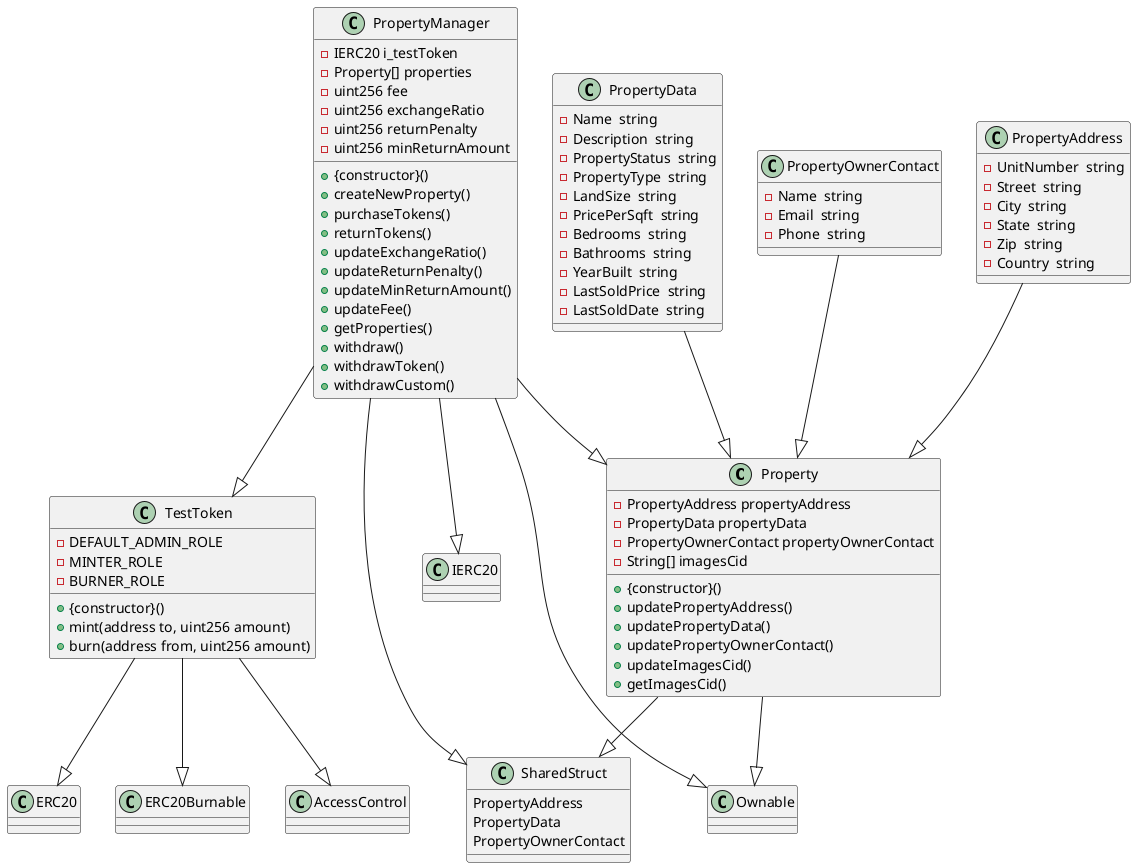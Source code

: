 @startuml

class Property {
    - PropertyAddress propertyAddress
    - PropertyData propertyData
    - PropertyOwnerContact propertyOwnerContact
    - String[] imagesCid
    + {constructor}()
    + updatePropertyAddress()
    + updatePropertyData()
    + updatePropertyOwnerContact()
    + updateImagesCid()
    + getImagesCid()
}

class PropertyManager {
    - IERC20 i_testToken
    - Property[] properties
    - uint256 fee
    - uint256 exchangeRatio
    - uint256 returnPenalty
    - uint256 minReturnAmount
    + {constructor}()
    + createNewProperty()
    + purchaseTokens()
    + returnTokens()
    + updateExchangeRatio()
    + updateReturnPenalty()
    + updateMinReturnAmount()
    + updateFee()
    + getProperties()
    + withdraw()
    + withdrawToken()
    + withdrawCustom()
}

class SharedStruct {
    PropertyAddress
    PropertyData
    PropertyOwnerContact
}

class TestToken {
    - DEFAULT_ADMIN_ROLE
    - MINTER_ROLE
    - BURNER_ROLE
    + {constructor}()
    + mint(address to, uint256 amount)
    + burn(address from, uint256 amount)
}

class PropertyAddress {
      -  UnitNumber  string
      -  Street  string
      -  City  string
      -  State  string
      -  Zip  string
      -  Country  string

}
class PropertyData {
      -  Name  string
      -  Description  string
      -  PropertyStatus  string
      -  PropertyType  string
      -  LandSize  string
      -  PricePerSqft  string
      -  Bedrooms  string
      -  Bathrooms  string
      -  YearBuilt  string
      -  LastSoldPrice  string
      -  LastSoldDate  string

}

class PropertyOwnerContact {
      -  Name  string
      -  Email  string
      -  Phone  string

}

Property --|> SharedStruct
Property --|> Ownable
PropertyManager --|> SharedStruct
PropertyManager --|> Ownable
PropertyManager --|> TestToken
PropertyManager --|> Property
PropertyManager --|> IERC20
TestToken --|> ERC20
TestToken --|> ERC20Burnable
TestToken --|> AccessControl

PropertyAddress --|> Property 
PropertyData --|> Property
PropertyOwnerContact --|> Property


@enduml
